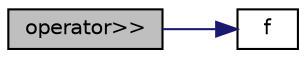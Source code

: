 digraph "operator&gt;&gt;"
{
  bgcolor="transparent";
  edge [fontname="Helvetica",fontsize="10",labelfontname="Helvetica",labelfontsize="10"];
  node [fontname="Helvetica",fontsize="10",shape=record];
  rankdir="LR";
  Node25214 [label="operator\>\>",height=0.2,width=0.4,color="black", fillcolor="grey75", style="filled", fontcolor="black"];
  Node25214 -> Node25215 [color="midnightblue",fontsize="10",style="solid",fontname="Helvetica"];
  Node25215 [label="f",height=0.2,width=0.4,color="black",URL="$a18335.html#a888be93833ac7a23170555c69c690288"];
}

